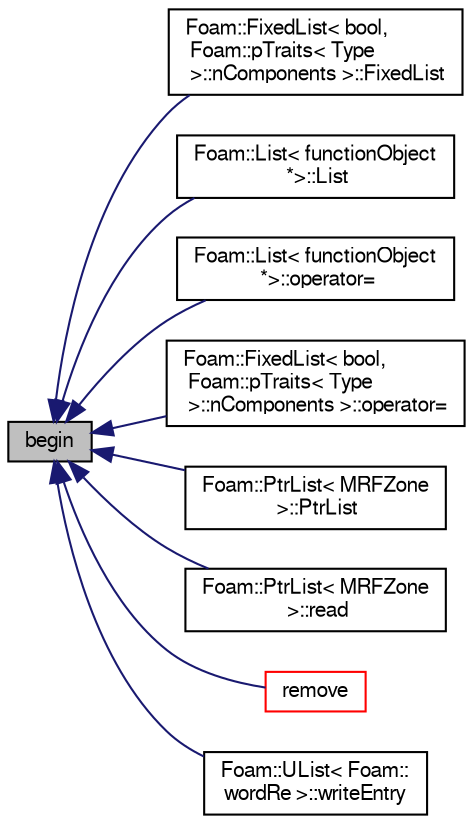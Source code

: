 digraph "begin"
{
  bgcolor="transparent";
  edge [fontname="FreeSans",fontsize="10",labelfontname="FreeSans",labelfontsize="10"];
  node [fontname="FreeSans",fontsize="10",shape=record];
  rankdir="LR";
  Node424 [label="begin",height=0.2,width=0.4,color="black", fillcolor="grey75", style="filled", fontcolor="black"];
  Node424 -> Node425 [dir="back",color="midnightblue",fontsize="10",style="solid",fontname="FreeSans"];
  Node425 [label="Foam::FixedList\< bool,\l Foam::pTraits\< Type\l \>::nComponents \>::FixedList",height=0.2,width=0.4,color="black",URL="$a25894.html#aa5c476dc3c774e44000f343ff2ec4c2e",tooltip="Construct from SLList. "];
  Node424 -> Node426 [dir="back",color="midnightblue",fontsize="10",style="solid",fontname="FreeSans"];
  Node426 [label="Foam::List\< functionObject\l *\>::List",height=0.2,width=0.4,color="black",URL="$a25694.html#a412daf44ad8a13e3f160c52aa2c85600",tooltip="Construct as copy of SLList<T> "];
  Node424 -> Node427 [dir="back",color="midnightblue",fontsize="10",style="solid",fontname="FreeSans"];
  Node427 [label="Foam::List\< functionObject\l *\>::operator=",height=0.2,width=0.4,color="black",URL="$a25694.html#ae5183f5181ad26dc40e07b06a40c3c1f",tooltip="Assignment from SLList operator. Takes linear time. "];
  Node424 -> Node428 [dir="back",color="midnightblue",fontsize="10",style="solid",fontname="FreeSans"];
  Node428 [label="Foam::FixedList\< bool,\l Foam::pTraits\< Type\l \>::nComponents \>::operator=",height=0.2,width=0.4,color="black",URL="$a25894.html#ae5183f5181ad26dc40e07b06a40c3c1f",tooltip="Assignment from SLList operator. Takes linear time. "];
  Node424 -> Node429 [dir="back",color="midnightblue",fontsize="10",style="solid",fontname="FreeSans"];
  Node429 [label="Foam::PtrList\< MRFZone\l \>::PtrList",height=0.2,width=0.4,color="black",URL="$a25914.html#ae7a0bbc672123936cf095a9c73e5544a",tooltip="Construct as copy of SLPtrList<T> "];
  Node424 -> Node430 [dir="back",color="midnightblue",fontsize="10",style="solid",fontname="FreeSans"];
  Node430 [label="Foam::PtrList\< MRFZone\l \>::read",height=0.2,width=0.4,color="black",URL="$a25914.html#a13f28f6f50da188010f20f60b92f4f39",tooltip="Read from Istream using given Istream constructor class. "];
  Node424 -> Node431 [dir="back",color="midnightblue",fontsize="10",style="solid",fontname="FreeSans"];
  Node431 [label="remove",height=0.2,width=0.4,color="red",URL="$a25826.html#a09ba553f7e53d99480f3f4b564bd7896"];
  Node424 -> Node433 [dir="back",color="midnightblue",fontsize="10",style="solid",fontname="FreeSans"];
  Node433 [label="Foam::UList\< Foam::\lwordRe \>::writeEntry",height=0.2,width=0.4,color="black",URL="$a25698.html#ab40cda08e1d63badc1dbc7c31005601e",tooltip="Write the UList as a dictionary entry with keyword. "];
}
